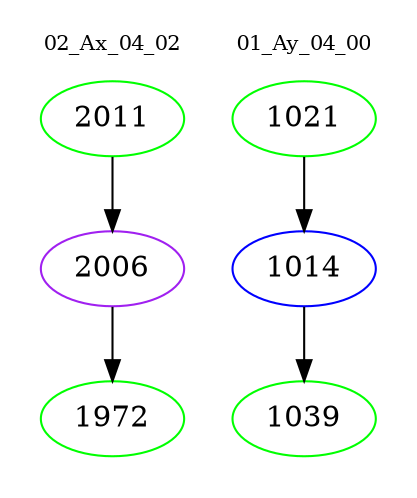 digraph{
subgraph cluster_0 {
color = white
label = "02_Ax_04_02";
fontsize=10;
T0_2011 [label="2011", color="green"]
T0_2011 -> T0_2006 [color="black"]
T0_2006 [label="2006", color="purple"]
T0_2006 -> T0_1972 [color="black"]
T0_1972 [label="1972", color="green"]
}
subgraph cluster_1 {
color = white
label = "01_Ay_04_00";
fontsize=10;
T1_1021 [label="1021", color="green"]
T1_1021 -> T1_1014 [color="black"]
T1_1014 [label="1014", color="blue"]
T1_1014 -> T1_1039 [color="black"]
T1_1039 [label="1039", color="green"]
}
}
